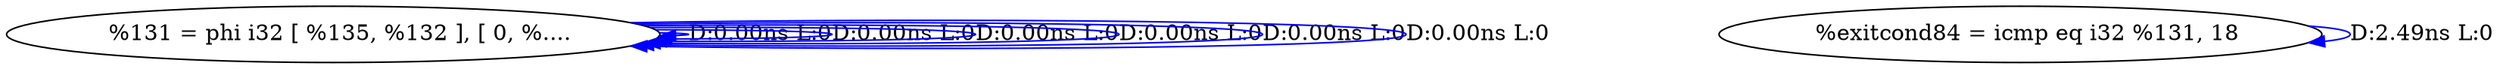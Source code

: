 digraph {
Node0x36d8f00[label="  %131 = phi i32 [ %135, %132 ], [ 0, %...."];
Node0x36d8f00 -> Node0x36d8f00[label="D:0.00ns L:0",color=blue];
Node0x36d8f00 -> Node0x36d8f00[label="D:0.00ns L:0",color=blue];
Node0x36d8f00 -> Node0x36d8f00[label="D:0.00ns L:0",color=blue];
Node0x36d8f00 -> Node0x36d8f00[label="D:0.00ns L:0",color=blue];
Node0x36d8f00 -> Node0x36d8f00[label="D:0.00ns L:0",color=blue];
Node0x36d8f00 -> Node0x36d8f00[label="D:0.00ns L:0",color=blue];
Node0x36d8fe0[label="  %exitcond84 = icmp eq i32 %131, 18"];
Node0x36d8fe0 -> Node0x36d8fe0[label="D:2.49ns L:0",color=blue];
}
